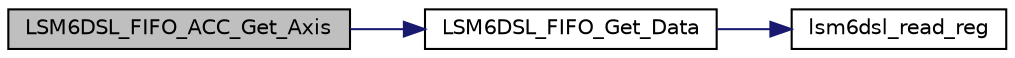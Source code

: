 digraph "LSM6DSL_FIFO_ACC_Get_Axis"
{
 // LATEX_PDF_SIZE
  edge [fontname="Helvetica",fontsize="10",labelfontname="Helvetica",labelfontsize="10"];
  node [fontname="Helvetica",fontsize="10",shape=record];
  rankdir="LR";
  Node1 [label="LSM6DSL_FIFO_ACC_Get_Axis",height=0.2,width=0.4,color="black", fillcolor="grey75", style="filled", fontcolor="black",tooltip="Get the LSM6DSL FIFO accelero single sample (16-bit data) and calculate acceleration [mg]."];
  Node1 -> Node2 [color="midnightblue",fontsize="10",style="solid",fontname="Helvetica"];
  Node2 [label="LSM6DSL_FIFO_Get_Data",height=0.2,width=0.4,color="black", fillcolor="white", style="filled",URL="$group___l_s_m6_d_s_l___exported___functions.html#ga67f6ea6cc224b2fba8f9d9c54a1ccda7",tooltip="Get the LSM6DSL FIFO raw data."];
  Node2 -> Node3 [color="midnightblue",fontsize="10",style="solid",fontname="Helvetica"];
  Node3 [label="lsm6dsl_read_reg",height=0.2,width=0.4,color="black", fillcolor="white", style="filled",URL="$group___l_s_m6_d_s_l__interfaces__functions.html#ga7ad5e0d379d6cc9a6a2dff69c6df5a50",tooltip="Read generic device register."];
}
